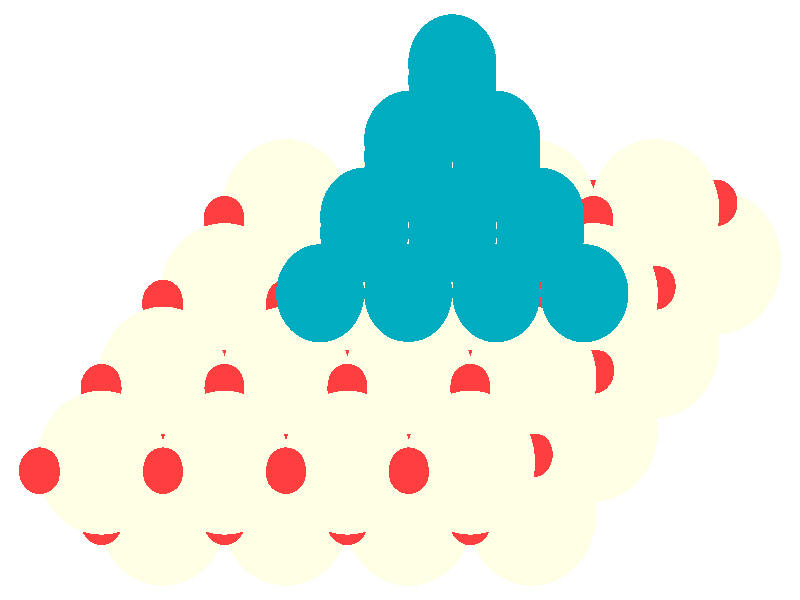 #include "colors.inc"
#include "finish.inc"

global_settings {assumed_gamma 1 max_trace_level 6}
background {color White}
camera {orthographic
  right -25.25*x up 17.01*y
  direction 1.00*z
  location <0,0,50.00> look_at <0,0,0>}
light_source {<  2.00,   3.00,  40.00> color White
  area_light <0.70, 0, 0>, <0, 0.70, 0>, 3, 3
  adaptive 1 jitter}

#declare simple = finish {phong 0.7}
#declare pale = finish {ambient .5 diffuse .85 roughness .001 specular 0.200 }
#declare intermediate = finish {ambient 0.3 diffuse 0.6 specular 0.10 roughness 0.04 }
#declare vmd = finish {ambient .0 diffuse .65 phong 0.1 phong_size 40. specular 0.500 }
#declare jmol = finish {ambient .2 diffuse .6 specular 1 roughness .001 metallic}
#declare ase2 = finish {ambient 0.05 brilliance 3 diffuse 0.6 metallic specular 0.70 roughness 0.04 reflection 0.15}
#declare ase3 = finish {ambient .15 brilliance 2 diffuse .6 metallic specular 1. roughness .001 reflection .0}
#declare glass = finish {ambient .05 diffuse .3 specular 1. roughness .001}
#declare glass2 = finish {ambient .0 diffuse .3 specular 1. reflection .25 roughness .001}
#declare Rcell = 0.020;
#declare Rbond = 0.100;

#macro atom(LOC, R, COL, TRANS, FIN)
  sphere{LOC, R texture{pigment{color COL transmit TRANS} finish{FIN}}}
#end
#macro constrain(LOC, R, COL, TRANS FIN)
union{torus{R, Rcell rotate 45*z texture{pigment{color COL transmit TRANS} finish{FIN}}}
      torus{R, Rcell rotate -45*z texture{pigment{color COL transmit TRANS} finish{FIN}}}
      translate LOC}
#end

atom(<  9.99,   1.07, -12.45>, 2.04, rgb <1.00, 1.00, 0.78>, 0.0, ase3) // #0 
atom(<  8.04,  -1.30, -10.07>, 2.04, rgb <1.00, 1.00, 0.78>, 0.0, ase3) // #1 
atom(<  6.10,   1.07, -12.45>, 2.04, rgb <1.00, 1.00, 0.78>, 0.0, ase3) // #2 
atom(<  4.16,  -1.30, -10.07>, 2.04, rgb <1.00, 1.00, 0.78>, 0.0, ase3) // #3 
atom(<  4.16,   0.84, -11.09>, 0.66, rgb <1.00, 0.05, 0.05>, 0.0, ase3) // #4 
atom(<  8.04,   0.38,  -8.39>, 0.66, rgb <1.00, 0.05, 0.05>, 0.0, ase3) // #5 
atom(<  2.22,  -1.54,  -8.72>, 0.66, rgb <1.00, 0.05, 0.05>, 0.0, ase3) // #6 
atom(<  9.99,   2.75, -10.77>, 0.66, rgb <1.00, 0.05, 0.05>, 0.0, ase3) // #7 
atom(<  8.04,   0.84, -11.09>, 0.66, rgb <1.00, 0.05, 0.05>, 0.0, ase3) // #8 
atom(<  4.16,   0.38,  -8.39>, 0.66, rgb <1.00, 0.05, 0.05>, 0.0, ase3) // #9 
atom(<  6.10,  -1.54,  -8.72>, 0.66, rgb <1.00, 0.05, 0.05>, 0.0, ase3) // #10 
atom(<  6.10,   2.75, -10.77>, 0.66, rgb <1.00, 0.05, 0.05>, 0.0, ase3) // #11 
atom(<  2.22,   0.14,  -7.04>, 2.04, rgb <1.00, 1.00, 0.78>, 0.0, ase3) // #12 
atom(<  4.16,   2.52,  -9.41>, 2.04, rgb <1.00, 1.00, 0.78>, 0.0, ase3) // #13 
atom(<  6.10,   0.14,  -7.04>, 2.04, rgb <1.00, 1.00, 0.78>, 0.0, ase3) // #14 
atom(<  8.04,   2.52,  -9.41>, 2.04, rgb <1.00, 1.00, 0.78>, 0.0, ase3) // #15 
atom(<  4.16,  -0.09,  -5.68>, 0.66, rgb <1.00, 0.05, 0.05>, 0.0, ase3) // #16 
atom(<  6.10,   2.29,  -8.06>, 0.66, rgb <1.00, 0.05, 0.05>, 0.0, ase3) // #17 
atom(<  0.28,  -0.09,  -5.68>, 0.66, rgb <1.00, 0.05, 0.05>, 0.0, ase3) // #18 
atom(<  2.22,   2.29,  -8.06>, 0.66, rgb <1.00, 0.05, 0.05>, 0.0, ase3) // #19 
atom(<  6.10,  -3.68,  -7.69>, 2.04, rgb <1.00, 1.00, 0.78>, 0.0, ase3) // #20 
atom(<  4.16,  -6.06,  -5.31>, 2.04, rgb <1.00, 1.00, 0.78>, 0.0, ase3) // #21 
atom(<  2.22,  -3.68,  -7.69>, 2.04, rgb <1.00, 1.00, 0.78>, 0.0, ase3) // #22 
atom(<  0.28,  -6.06,  -5.31>, 2.04, rgb <1.00, 1.00, 0.78>, 0.0, ase3) // #23 
atom(<  0.28,  -3.91,  -6.34>, 0.66, rgb <1.00, 0.05, 0.05>, 0.0, ase3) // #24 
atom(<  4.16,  -4.38,  -3.63>, 0.66, rgb <1.00, 0.05, 0.05>, 0.0, ase3) // #25 
atom(< -1.66,  -6.29,  -3.96>, 0.66, rgb <1.00, 0.05, 0.05>, 0.0, ase3) // #26 
atom(<  6.10,  -2.00,  -6.01>, 0.66, rgb <1.00, 0.05, 0.05>, 0.0, ase3) // #27 
atom(<  4.16,  -3.91,  -6.34>, 0.66, rgb <1.00, 0.05, 0.05>, 0.0, ase3) // #28 
atom(<  0.28,  -4.38,  -3.63>, 0.66, rgb <1.00, 0.05, 0.05>, 0.0, ase3) // #29 
atom(<  2.22,  -6.29,  -3.96>, 0.66, rgb <1.00, 0.05, 0.05>, 0.0, ase3) // #30 
atom(<  2.22,  -2.00,  -6.01>, 0.66, rgb <1.00, 0.05, 0.05>, 0.0, ase3) // #31 
atom(< -1.66,  -4.61,  -2.28>, 2.04, rgb <1.00, 1.00, 0.78>, 0.0, ase3) // #32 
atom(<  0.28,  -2.23,  -4.66>, 2.04, rgb <1.00, 1.00, 0.78>, 0.0, ase3) // #33 
atom(<  2.22,  -4.61,  -2.28>, 2.04, rgb <1.00, 1.00, 0.78>, 0.0, ase3) // #34 
atom(<  4.16,  -2.23,  -4.66>, 2.04, rgb <1.00, 1.00, 0.78>, 0.0, ase3) // #35 
atom(<  0.28,  -4.84,  -0.93>, 0.66, rgb <1.00, 0.05, 0.05>, 0.0, ase3) // #36 
atom(<  2.22,  -2.47,  -3.31>, 0.66, rgb <1.00, 0.05, 0.05>, 0.0, ase3) // #37 
atom(< -3.60,  -4.84,  -0.93>, 0.66, rgb <1.00, 0.05, 0.05>, 0.0, ase3) // #38 
atom(< -1.66,  -2.47,  -3.31>, 0.66, rgb <1.00, 0.05, 0.05>, 0.0, ase3) // #39 
atom(<  2.22,   1.07, -12.45>, 2.04, rgb <1.00, 1.00, 0.78>, 0.0, ase3) // #40 
atom(<  0.28,  -1.30, -10.07>, 2.04, rgb <1.00, 1.00, 0.78>, 0.0, ase3) // #41 
atom(< -1.66,   1.07, -12.45>, 2.04, rgb <1.00, 1.00, 0.78>, 0.0, ase3) // #42 
atom(< -3.60,  -1.30, -10.07>, 2.04, rgb <1.00, 1.00, 0.78>, 0.0, ase3) // #43 
atom(< -3.60,   0.84, -11.09>, 0.66, rgb <1.00, 0.05, 0.05>, 0.0, ase3) // #44 
atom(<  0.28,   0.38,  -8.39>, 0.66, rgb <1.00, 0.05, 0.05>, 0.0, ase3) // #45 
atom(< -5.54,  -1.54,  -8.72>, 0.66, rgb <1.00, 0.05, 0.05>, 0.0, ase3) // #46 
atom(<  2.22,   2.75, -10.77>, 0.66, rgb <1.00, 0.05, 0.05>, 0.0, ase3) // #47 
atom(<  0.28,   0.84, -11.09>, 0.66, rgb <1.00, 0.05, 0.05>, 0.0, ase3) // #48 
atom(< -3.60,   0.38,  -8.39>, 0.66, rgb <1.00, 0.05, 0.05>, 0.0, ase3) // #49 
atom(< -1.66,  -1.54,  -8.72>, 0.66, rgb <1.00, 0.05, 0.05>, 0.0, ase3) // #50 
atom(< -1.66,   2.75, -10.77>, 0.66, rgb <1.00, 0.05, 0.05>, 0.0, ase3) // #51 
atom(< -5.54,   0.14,  -7.04>, 2.04, rgb <1.00, 1.00, 0.78>, 0.0, ase3) // #52 
atom(< -3.60,   2.52,  -9.41>, 2.04, rgb <1.00, 1.00, 0.78>, 0.0, ase3) // #53 
atom(< -1.66,   0.14,  -7.04>, 2.04, rgb <1.00, 1.00, 0.78>, 0.0, ase3) // #54 
atom(<  0.28,   2.52,  -9.41>, 2.04, rgb <1.00, 1.00, 0.78>, 0.0, ase3) // #55 
atom(< -3.60,  -0.09,  -5.68>, 0.66, rgb <1.00, 0.05, 0.05>, 0.0, ase3) // #56 
atom(< -1.66,   2.29,  -8.06>, 0.66, rgb <1.00, 0.05, 0.05>, 0.0, ase3) // #57 
atom(< -7.48,  -0.09,  -5.68>, 0.66, rgb <1.00, 0.05, 0.05>, 0.0, ase3) // #58 
atom(< -5.54,   2.29,  -8.06>, 0.66, rgb <1.00, 0.05, 0.05>, 0.0, ase3) // #59 
atom(< -1.66,  -3.68,  -7.69>, 2.04, rgb <1.00, 1.00, 0.78>, 0.0, ase3) // #60 
atom(< -3.60,  -6.06,  -5.31>, 2.04, rgb <1.00, 1.00, 0.78>, 0.0, ase3) // #61 
atom(< -5.54,  -3.68,  -7.69>, 2.04, rgb <1.00, 1.00, 0.78>, 0.0, ase3) // #62 
atom(< -7.48,  -6.06,  -5.31>, 2.04, rgb <1.00, 1.00, 0.78>, 0.0, ase3) // #63 
atom(< -7.48,  -3.91,  -6.34>, 0.66, rgb <1.00, 0.05, 0.05>, 0.0, ase3) // #64 
atom(< -3.60,  -4.38,  -3.63>, 0.66, rgb <1.00, 0.05, 0.05>, 0.0, ase3) // #65 
atom(< -9.42,  -6.29,  -3.96>, 0.66, rgb <1.00, 0.05, 0.05>, 0.0, ase3) // #66 
atom(< -1.66,  -2.00,  -6.01>, 0.66, rgb <1.00, 0.05, 0.05>, 0.0, ase3) // #67 
atom(< -3.60,  -3.91,  -6.34>, 0.66, rgb <1.00, 0.05, 0.05>, 0.0, ase3) // #68 
atom(< -7.48,  -4.38,  -3.63>, 0.66, rgb <1.00, 0.05, 0.05>, 0.0, ase3) // #69 
atom(< -5.54,  -6.29,  -3.96>, 0.66, rgb <1.00, 0.05, 0.05>, 0.0, ase3) // #70 
atom(< -5.54,  -2.00,  -6.01>, 0.66, rgb <1.00, 0.05, 0.05>, 0.0, ase3) // #71 
atom(< -9.42,  -4.61,  -2.28>, 2.04, rgb <1.00, 1.00, 0.78>, 0.0, ase3) // #72 
atom(< -7.48,  -2.23,  -4.66>, 2.04, rgb <1.00, 1.00, 0.78>, 0.0, ase3) // #73 
atom(< -5.54,  -4.61,  -2.28>, 2.04, rgb <1.00, 1.00, 0.78>, 0.0, ase3) // #74 
atom(< -3.60,  -2.23,  -4.66>, 2.04, rgb <1.00, 1.00, 0.78>, 0.0, ase3) // #75 
atom(< -7.48,  -4.84,  -0.93>, 0.66, rgb <1.00, 0.05, 0.05>, 0.0, ase3) // #76 
atom(< -5.54,  -2.47,  -3.31>, 0.66, rgb <1.00, 0.05, 0.05>, 0.0, ase3) // #77 
atom(<-11.37,  -4.84,  -0.93>, 0.66, rgb <1.00, 0.05, 0.05>, 0.0, ase3) // #78 
atom(< -9.42,  -2.47,  -3.31>, 0.66, rgb <1.00, 0.05, 0.05>, 0.0, ase3) // #79 
atom(<  1.65,   1.89,  -4.82>, 1.39, rgb <0.00, 0.41, 0.52>, 0.0, ase3) // #80 
atom(<  0.26,   0.19,  -3.11>, 1.39, rgb <0.00, 0.41, 0.52>, 0.0, ase3) // #81 
atom(<  3.04,   0.19,  -3.11>, 1.39, rgb <0.00, 0.41, 0.52>, 0.0, ase3) // #82 
atom(< -1.13,   1.89,  -4.82>, 1.39, rgb <0.00, 0.41, 0.52>, 0.0, ase3) // #83 
atom(<  3.04,   3.60,  -6.52>, 1.39, rgb <0.00, 0.41, 0.52>, 0.0, ase3) // #84 
atom(<  0.26,   3.60,  -6.52>, 1.39, rgb <0.00, 0.41, 0.52>, 0.0, ase3) // #85 
atom(<  4.43,   1.89,  -4.82>, 1.39, rgb <0.00, 0.41, 0.52>, 0.0, ase3) // #86 
atom(<  3.04,   4.07,  -3.78>, 1.39, rgb <0.00, 0.41, 0.52>, 0.0, ase3) // #87 
atom(<  1.65,   2.36,  -2.08>, 1.39, rgb <0.00, 0.41, 0.52>, 0.0, ase3) // #88 
atom(<  0.26,   4.07,  -3.78>, 1.39, rgb <0.00, 0.41, 0.52>, 0.0, ase3) // #89 
atom(< -1.13,   2.36,  -2.08>, 1.39, rgb <0.00, 0.41, 0.52>, 0.0, ase3) // #90 
atom(<  1.65,   5.77,  -5.48>, 1.39, rgb <0.00, 0.41, 0.52>, 0.0, ase3) // #91 
atom(< -2.52,   0.19,  -3.11>, 1.39, rgb <0.00, 0.41, 0.52>, 0.0, ase3) // #92 
atom(<  1.65,   5.30,  -8.22>, 1.39, rgb <0.00, 0.41, 0.52>, 0.0, ase3) // #93 
atom(<  4.43,   2.36,  -2.08>, 1.39, rgb <0.00, 0.41, 0.52>, 0.0, ase3) // #94 
atom(<  5.82,   0.19,  -3.11>, 1.39, rgb <0.00, 0.41, 0.52>, 0.0, ase3) // #95 
atom(<  3.04,   4.54,  -1.04>, 1.39, rgb <0.00, 0.41, 0.52>, 0.0, ase3) // #96 
atom(<  1.65,   6.24,  -2.74>, 1.39, rgb <0.00, 0.41, 0.52>, 0.0, ase3) // #97 
atom(<  0.26,   4.54,  -1.04>, 1.39, rgb <0.00, 0.41, 0.52>, 0.0, ase3) // #98 
atom(<  1.65,   6.71,   0.00>, 1.39, rgb <0.00, 0.41, 0.52>, 0.0, ase3) // #99 
